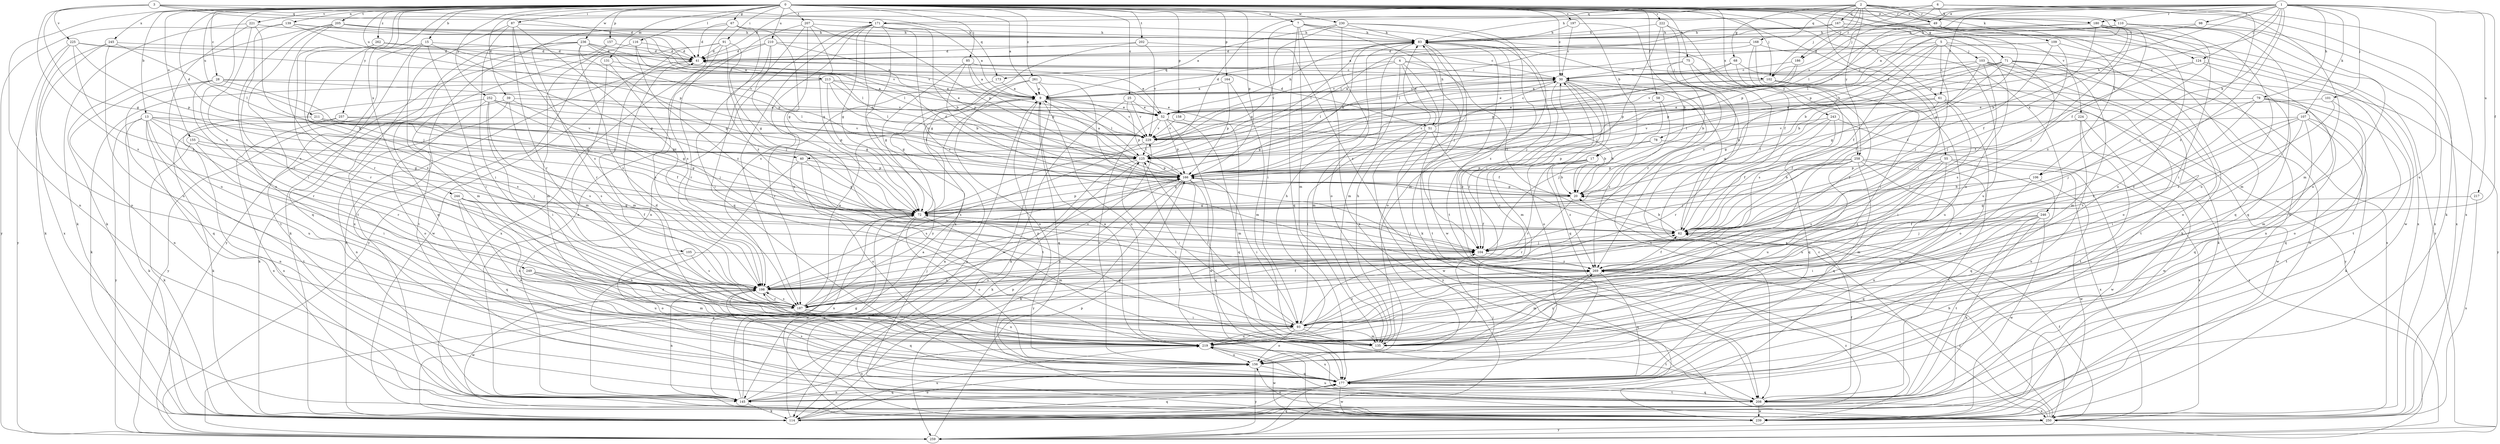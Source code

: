 strict digraph  {
0;
1;
2;
3;
4;
5;
6;
7;
9;
13;
15;
17;
20;
25;
28;
30;
39;
40;
41;
49;
51;
52;
55;
58;
61;
62;
67;
68;
71;
72;
75;
78;
79;
83;
85;
87;
91;
93;
98;
101;
102;
103;
104;
105;
106;
107;
109;
110;
114;
116;
124;
125;
131;
135;
139;
145;
155;
156;
157;
158;
164;
166;
167;
168;
171;
173;
177;
180;
186;
187;
197;
198;
202;
205;
207;
208;
210;
211;
213;
217;
219;
221;
222;
224;
225;
229;
230;
236;
239;
243;
244;
245;
246;
249;
250;
252;
257;
258;
259;
261;
262;
269;
0 -> 7  [label=a];
0 -> 9  [label=a];
0 -> 13  [label=b];
0 -> 15  [label=b];
0 -> 17  [label=b];
0 -> 25  [label=c];
0 -> 28  [label=c];
0 -> 30  [label=c];
0 -> 39  [label=d];
0 -> 40  [label=d];
0 -> 49  [label=e];
0 -> 55  [label=f];
0 -> 58  [label=f];
0 -> 61  [label=f];
0 -> 67  [label=g];
0 -> 75  [label=h];
0 -> 85  [label=i];
0 -> 87  [label=i];
0 -> 91  [label=i];
0 -> 105  [label=k];
0 -> 106  [label=k];
0 -> 116  [label=l];
0 -> 124  [label=l];
0 -> 131  [label=m];
0 -> 139  [label=n];
0 -> 145  [label=n];
0 -> 155  [label=o];
0 -> 157  [label=p];
0 -> 158  [label=p];
0 -> 164  [label=p];
0 -> 166  [label=p];
0 -> 180  [label=r];
0 -> 197  [label=s];
0 -> 202  [label=t];
0 -> 205  [label=t];
0 -> 207  [label=t];
0 -> 210  [label=u];
0 -> 211  [label=u];
0 -> 213  [label=u];
0 -> 221  [label=v];
0 -> 222  [label=v];
0 -> 224  [label=v];
0 -> 230  [label=w];
0 -> 236  [label=w];
0 -> 239  [label=w];
0 -> 243  [label=x];
0 -> 244  [label=x];
0 -> 245  [label=x];
0 -> 246  [label=x];
0 -> 249  [label=x];
0 -> 252  [label=y];
0 -> 257  [label=y];
0 -> 261  [label=z];
0 -> 262  [label=z];
1 -> 49  [label=e];
1 -> 61  [label=f];
1 -> 62  [label=f];
1 -> 78  [label=h];
1 -> 79  [label=h];
1 -> 83  [label=h];
1 -> 98  [label=j];
1 -> 101  [label=j];
1 -> 102  [label=j];
1 -> 106  [label=k];
1 -> 107  [label=k];
1 -> 124  [label=l];
1 -> 125  [label=l];
1 -> 166  [label=p];
1 -> 180  [label=r];
1 -> 217  [label=u];
1 -> 219  [label=u];
1 -> 269  [label=z];
2 -> 40  [label=d];
2 -> 49  [label=e];
2 -> 62  [label=f];
2 -> 68  [label=g];
2 -> 71  [label=g];
2 -> 93  [label=i];
2 -> 102  [label=j];
2 -> 109  [label=k];
2 -> 135  [label=m];
2 -> 167  [label=q];
2 -> 168  [label=q];
2 -> 171  [label=q];
2 -> 180  [label=r];
2 -> 186  [label=r];
2 -> 258  [label=y];
3 -> 41  [label=d];
3 -> 72  [label=g];
3 -> 102  [label=j];
3 -> 171  [label=q];
3 -> 173  [label=q];
3 -> 198  [label=s];
3 -> 225  [label=v];
4 -> 51  [label=e];
4 -> 62  [label=f];
4 -> 102  [label=j];
4 -> 135  [label=m];
4 -> 173  [label=q];
4 -> 208  [label=t];
4 -> 229  [label=v];
5 -> 17  [label=b];
5 -> 20  [label=b];
5 -> 62  [label=f];
5 -> 103  [label=j];
5 -> 104  [label=j];
5 -> 125  [label=l];
5 -> 177  [label=q];
5 -> 219  [label=u];
6 -> 41  [label=d];
6 -> 110  [label=k];
6 -> 114  [label=k];
6 -> 186  [label=r];
6 -> 229  [label=v];
6 -> 250  [label=x];
6 -> 269  [label=z];
7 -> 83  [label=h];
7 -> 93  [label=i];
7 -> 104  [label=j];
7 -> 135  [label=m];
7 -> 177  [label=q];
7 -> 250  [label=x];
7 -> 258  [label=y];
9 -> 30  [label=c];
9 -> 51  [label=e];
9 -> 52  [label=e];
9 -> 125  [label=l];
9 -> 177  [label=q];
9 -> 208  [label=t];
9 -> 219  [label=u];
9 -> 229  [label=v];
13 -> 72  [label=g];
13 -> 114  [label=k];
13 -> 166  [label=p];
13 -> 187  [label=r];
13 -> 208  [label=t];
13 -> 219  [label=u];
13 -> 229  [label=v];
13 -> 250  [label=x];
13 -> 259  [label=y];
15 -> 41  [label=d];
15 -> 72  [label=g];
15 -> 93  [label=i];
15 -> 135  [label=m];
15 -> 177  [label=q];
15 -> 208  [label=t];
17 -> 20  [label=b];
17 -> 72  [label=g];
17 -> 166  [label=p];
17 -> 187  [label=r];
17 -> 269  [label=z];
20 -> 72  [label=g];
20 -> 166  [label=p];
20 -> 187  [label=r];
25 -> 52  [label=e];
25 -> 114  [label=k];
25 -> 166  [label=p];
25 -> 229  [label=v];
28 -> 9  [label=a];
28 -> 72  [label=g];
28 -> 125  [label=l];
28 -> 145  [label=n];
28 -> 177  [label=q];
28 -> 187  [label=r];
30 -> 9  [label=a];
30 -> 72  [label=g];
30 -> 104  [label=j];
30 -> 125  [label=l];
30 -> 135  [label=m];
30 -> 156  [label=o];
30 -> 177  [label=q];
30 -> 208  [label=t];
39 -> 52  [label=e];
39 -> 104  [label=j];
39 -> 114  [label=k];
39 -> 145  [label=n];
39 -> 198  [label=s];
40 -> 72  [label=g];
40 -> 145  [label=n];
40 -> 156  [label=o];
40 -> 166  [label=p];
41 -> 30  [label=c];
41 -> 52  [label=e];
41 -> 135  [label=m];
49 -> 72  [label=g];
49 -> 83  [label=h];
49 -> 166  [label=p];
49 -> 219  [label=u];
49 -> 250  [label=x];
51 -> 20  [label=b];
51 -> 30  [label=c];
51 -> 41  [label=d];
51 -> 62  [label=f];
51 -> 83  [label=h];
51 -> 93  [label=i];
51 -> 239  [label=w];
51 -> 259  [label=y];
52 -> 20  [label=b];
52 -> 83  [label=h];
52 -> 135  [label=m];
52 -> 156  [label=o];
52 -> 166  [label=p];
52 -> 229  [label=v];
52 -> 239  [label=w];
55 -> 135  [label=m];
55 -> 166  [label=p];
55 -> 177  [label=q];
55 -> 198  [label=s];
55 -> 219  [label=u];
55 -> 239  [label=w];
58 -> 52  [label=e];
58 -> 104  [label=j];
58 -> 269  [label=z];
61 -> 52  [label=e];
61 -> 62  [label=f];
61 -> 72  [label=g];
61 -> 93  [label=i];
61 -> 156  [label=o];
61 -> 239  [label=w];
62 -> 20  [label=b];
62 -> 83  [label=h];
62 -> 104  [label=j];
67 -> 41  [label=d];
67 -> 72  [label=g];
67 -> 83  [label=h];
67 -> 198  [label=s];
67 -> 250  [label=x];
67 -> 269  [label=z];
68 -> 30  [label=c];
68 -> 114  [label=k];
68 -> 166  [label=p];
68 -> 198  [label=s];
71 -> 20  [label=b];
71 -> 30  [label=c];
71 -> 72  [label=g];
71 -> 135  [label=m];
71 -> 156  [label=o];
71 -> 166  [label=p];
71 -> 198  [label=s];
71 -> 250  [label=x];
72 -> 62  [label=f];
72 -> 104  [label=j];
72 -> 135  [label=m];
72 -> 145  [label=n];
72 -> 156  [label=o];
72 -> 166  [label=p];
72 -> 239  [label=w];
75 -> 20  [label=b];
75 -> 30  [label=c];
75 -> 62  [label=f];
75 -> 250  [label=x];
78 -> 125  [label=l];
78 -> 166  [label=p];
78 -> 250  [label=x];
79 -> 52  [label=e];
79 -> 104  [label=j];
79 -> 125  [label=l];
79 -> 135  [label=m];
79 -> 156  [label=o];
79 -> 208  [label=t];
79 -> 269  [label=z];
83 -> 41  [label=d];
83 -> 104  [label=j];
83 -> 114  [label=k];
83 -> 125  [label=l];
83 -> 135  [label=m];
83 -> 156  [label=o];
83 -> 239  [label=w];
83 -> 269  [label=z];
85 -> 9  [label=a];
85 -> 20  [label=b];
85 -> 30  [label=c];
85 -> 72  [label=g];
85 -> 166  [label=p];
87 -> 83  [label=h];
87 -> 93  [label=i];
87 -> 187  [label=r];
87 -> 198  [label=s];
87 -> 208  [label=t];
87 -> 269  [label=z];
91 -> 41  [label=d];
91 -> 72  [label=g];
91 -> 104  [label=j];
91 -> 187  [label=r];
91 -> 239  [label=w];
91 -> 259  [label=y];
93 -> 30  [label=c];
93 -> 125  [label=l];
93 -> 135  [label=m];
93 -> 156  [label=o];
93 -> 208  [label=t];
93 -> 219  [label=u];
93 -> 269  [label=z];
98 -> 83  [label=h];
98 -> 125  [label=l];
98 -> 250  [label=x];
101 -> 52  [label=e];
101 -> 177  [label=q];
101 -> 269  [label=z];
102 -> 9  [label=a];
102 -> 52  [label=e];
102 -> 72  [label=g];
102 -> 219  [label=u];
102 -> 259  [label=y];
103 -> 30  [label=c];
103 -> 62  [label=f];
103 -> 156  [label=o];
103 -> 187  [label=r];
103 -> 208  [label=t];
103 -> 229  [label=v];
103 -> 239  [label=w];
103 -> 259  [label=y];
104 -> 269  [label=z];
105 -> 156  [label=o];
105 -> 198  [label=s];
105 -> 269  [label=z];
106 -> 20  [label=b];
106 -> 219  [label=u];
106 -> 239  [label=w];
106 -> 269  [label=z];
107 -> 93  [label=i];
107 -> 114  [label=k];
107 -> 177  [label=q];
107 -> 198  [label=s];
107 -> 208  [label=t];
107 -> 229  [label=v];
107 -> 269  [label=z];
109 -> 41  [label=d];
109 -> 62  [label=f];
109 -> 104  [label=j];
109 -> 177  [label=q];
110 -> 9  [label=a];
110 -> 83  [label=h];
110 -> 166  [label=p];
110 -> 219  [label=u];
110 -> 250  [label=x];
110 -> 269  [label=z];
114 -> 9  [label=a];
114 -> 41  [label=d];
114 -> 72  [label=g];
114 -> 156  [label=o];
114 -> 177  [label=q];
114 -> 219  [label=u];
114 -> 269  [label=z];
116 -> 41  [label=d];
116 -> 125  [label=l];
116 -> 208  [label=t];
116 -> 269  [label=z];
124 -> 30  [label=c];
124 -> 62  [label=f];
124 -> 145  [label=n];
124 -> 208  [label=t];
125 -> 9  [label=a];
125 -> 93  [label=i];
125 -> 114  [label=k];
125 -> 145  [label=n];
125 -> 166  [label=p];
131 -> 30  [label=c];
131 -> 135  [label=m];
131 -> 198  [label=s];
135 -> 41  [label=d];
135 -> 72  [label=g];
135 -> 83  [label=h];
135 -> 125  [label=l];
135 -> 269  [label=z];
139 -> 83  [label=h];
139 -> 166  [label=p];
139 -> 198  [label=s];
139 -> 229  [label=v];
139 -> 259  [label=y];
145 -> 9  [label=a];
145 -> 72  [label=g];
145 -> 114  [label=k];
145 -> 166  [label=p];
145 -> 177  [label=q];
145 -> 219  [label=u];
155 -> 93  [label=i];
155 -> 104  [label=j];
155 -> 114  [label=k];
155 -> 125  [label=l];
156 -> 177  [label=q];
156 -> 259  [label=y];
157 -> 41  [label=d];
157 -> 135  [label=m];
157 -> 259  [label=y];
158 -> 177  [label=q];
158 -> 229  [label=v];
164 -> 9  [label=a];
164 -> 135  [label=m];
164 -> 166  [label=p];
166 -> 20  [label=b];
166 -> 41  [label=d];
166 -> 83  [label=h];
166 -> 93  [label=i];
166 -> 114  [label=k];
166 -> 125  [label=l];
166 -> 177  [label=q];
166 -> 198  [label=s];
166 -> 208  [label=t];
166 -> 259  [label=y];
167 -> 9  [label=a];
167 -> 83  [label=h];
167 -> 125  [label=l];
167 -> 219  [label=u];
167 -> 239  [label=w];
167 -> 259  [label=y];
168 -> 41  [label=d];
168 -> 93  [label=i];
168 -> 114  [label=k];
168 -> 187  [label=r];
168 -> 229  [label=v];
171 -> 9  [label=a];
171 -> 20  [label=b];
171 -> 72  [label=g];
171 -> 83  [label=h];
171 -> 145  [label=n];
171 -> 187  [label=r];
171 -> 198  [label=s];
171 -> 250  [label=x];
171 -> 259  [label=y];
171 -> 269  [label=z];
173 -> 9  [label=a];
173 -> 187  [label=r];
177 -> 104  [label=j];
177 -> 145  [label=n];
177 -> 198  [label=s];
177 -> 208  [label=t];
177 -> 219  [label=u];
177 -> 239  [label=w];
180 -> 20  [label=b];
180 -> 62  [label=f];
180 -> 83  [label=h];
180 -> 93  [label=i];
180 -> 104  [label=j];
180 -> 135  [label=m];
180 -> 219  [label=u];
180 -> 229  [label=v];
186 -> 30  [label=c];
186 -> 125  [label=l];
186 -> 166  [label=p];
187 -> 9  [label=a];
187 -> 62  [label=f];
187 -> 93  [label=i];
187 -> 177  [label=q];
187 -> 198  [label=s];
187 -> 219  [label=u];
187 -> 229  [label=v];
197 -> 20  [label=b];
197 -> 30  [label=c];
197 -> 83  [label=h];
198 -> 30  [label=c];
198 -> 104  [label=j];
198 -> 145  [label=n];
198 -> 166  [label=p];
198 -> 187  [label=r];
198 -> 219  [label=u];
198 -> 239  [label=w];
202 -> 41  [label=d];
202 -> 72  [label=g];
202 -> 229  [label=v];
202 -> 269  [label=z];
205 -> 52  [label=e];
205 -> 83  [label=h];
205 -> 93  [label=i];
205 -> 114  [label=k];
205 -> 187  [label=r];
205 -> 219  [label=u];
205 -> 229  [label=v];
207 -> 72  [label=g];
207 -> 83  [label=h];
207 -> 145  [label=n];
207 -> 166  [label=p];
207 -> 177  [label=q];
207 -> 219  [label=u];
208 -> 62  [label=f];
208 -> 177  [label=q];
208 -> 239  [label=w];
208 -> 250  [label=x];
210 -> 30  [label=c];
210 -> 41  [label=d];
210 -> 93  [label=i];
210 -> 104  [label=j];
210 -> 166  [label=p];
210 -> 250  [label=x];
211 -> 62  [label=f];
211 -> 125  [label=l];
211 -> 145  [label=n];
211 -> 229  [label=v];
213 -> 9  [label=a];
213 -> 52  [label=e];
213 -> 72  [label=g];
213 -> 114  [label=k];
213 -> 125  [label=l];
213 -> 198  [label=s];
213 -> 229  [label=v];
217 -> 72  [label=g];
217 -> 250  [label=x];
219 -> 9  [label=a];
219 -> 83  [label=h];
219 -> 156  [label=o];
219 -> 198  [label=s];
219 -> 239  [label=w];
221 -> 83  [label=h];
221 -> 104  [label=j];
221 -> 114  [label=k];
221 -> 187  [label=r];
221 -> 219  [label=u];
222 -> 62  [label=f];
222 -> 83  [label=h];
222 -> 104  [label=j];
222 -> 187  [label=r];
222 -> 269  [label=z];
224 -> 145  [label=n];
224 -> 208  [label=t];
224 -> 229  [label=v];
224 -> 239  [label=w];
225 -> 41  [label=d];
225 -> 104  [label=j];
225 -> 166  [label=p];
225 -> 229  [label=v];
225 -> 250  [label=x];
225 -> 259  [label=y];
229 -> 125  [label=l];
229 -> 198  [label=s];
230 -> 9  [label=a];
230 -> 72  [label=g];
230 -> 83  [label=h];
230 -> 135  [label=m];
230 -> 156  [label=o];
230 -> 208  [label=t];
236 -> 9  [label=a];
236 -> 30  [label=c];
236 -> 41  [label=d];
236 -> 72  [label=g];
236 -> 114  [label=k];
236 -> 166  [label=p];
236 -> 177  [label=q];
236 -> 187  [label=r];
236 -> 198  [label=s];
239 -> 9  [label=a];
243 -> 62  [label=f];
243 -> 177  [label=q];
243 -> 187  [label=r];
243 -> 229  [label=v];
243 -> 259  [label=y];
244 -> 62  [label=f];
244 -> 72  [label=g];
244 -> 156  [label=o];
244 -> 177  [label=q];
244 -> 219  [label=u];
245 -> 41  [label=d];
245 -> 114  [label=k];
245 -> 125  [label=l];
245 -> 156  [label=o];
245 -> 219  [label=u];
246 -> 62  [label=f];
246 -> 93  [label=i];
246 -> 104  [label=j];
246 -> 114  [label=k];
246 -> 177  [label=q];
246 -> 208  [label=t];
246 -> 239  [label=w];
249 -> 135  [label=m];
249 -> 187  [label=r];
249 -> 198  [label=s];
249 -> 219  [label=u];
250 -> 20  [label=b];
250 -> 30  [label=c];
250 -> 62  [label=f];
250 -> 156  [label=o];
250 -> 219  [label=u];
250 -> 259  [label=y];
250 -> 269  [label=z];
252 -> 52  [label=e];
252 -> 72  [label=g];
252 -> 93  [label=i];
252 -> 156  [label=o];
252 -> 166  [label=p];
252 -> 198  [label=s];
252 -> 259  [label=y];
257 -> 72  [label=g];
257 -> 114  [label=k];
257 -> 229  [label=v];
257 -> 250  [label=x];
258 -> 20  [label=b];
258 -> 93  [label=i];
258 -> 104  [label=j];
258 -> 145  [label=n];
258 -> 166  [label=p];
258 -> 177  [label=q];
258 -> 208  [label=t];
258 -> 219  [label=u];
258 -> 250  [label=x];
259 -> 166  [label=p];
259 -> 177  [label=q];
261 -> 9  [label=a];
261 -> 72  [label=g];
261 -> 104  [label=j];
261 -> 156  [label=o];
261 -> 239  [label=w];
262 -> 41  [label=d];
262 -> 125  [label=l];
262 -> 187  [label=r];
262 -> 198  [label=s];
269 -> 62  [label=f];
269 -> 135  [label=m];
269 -> 177  [label=q];
269 -> 198  [label=s];
}
